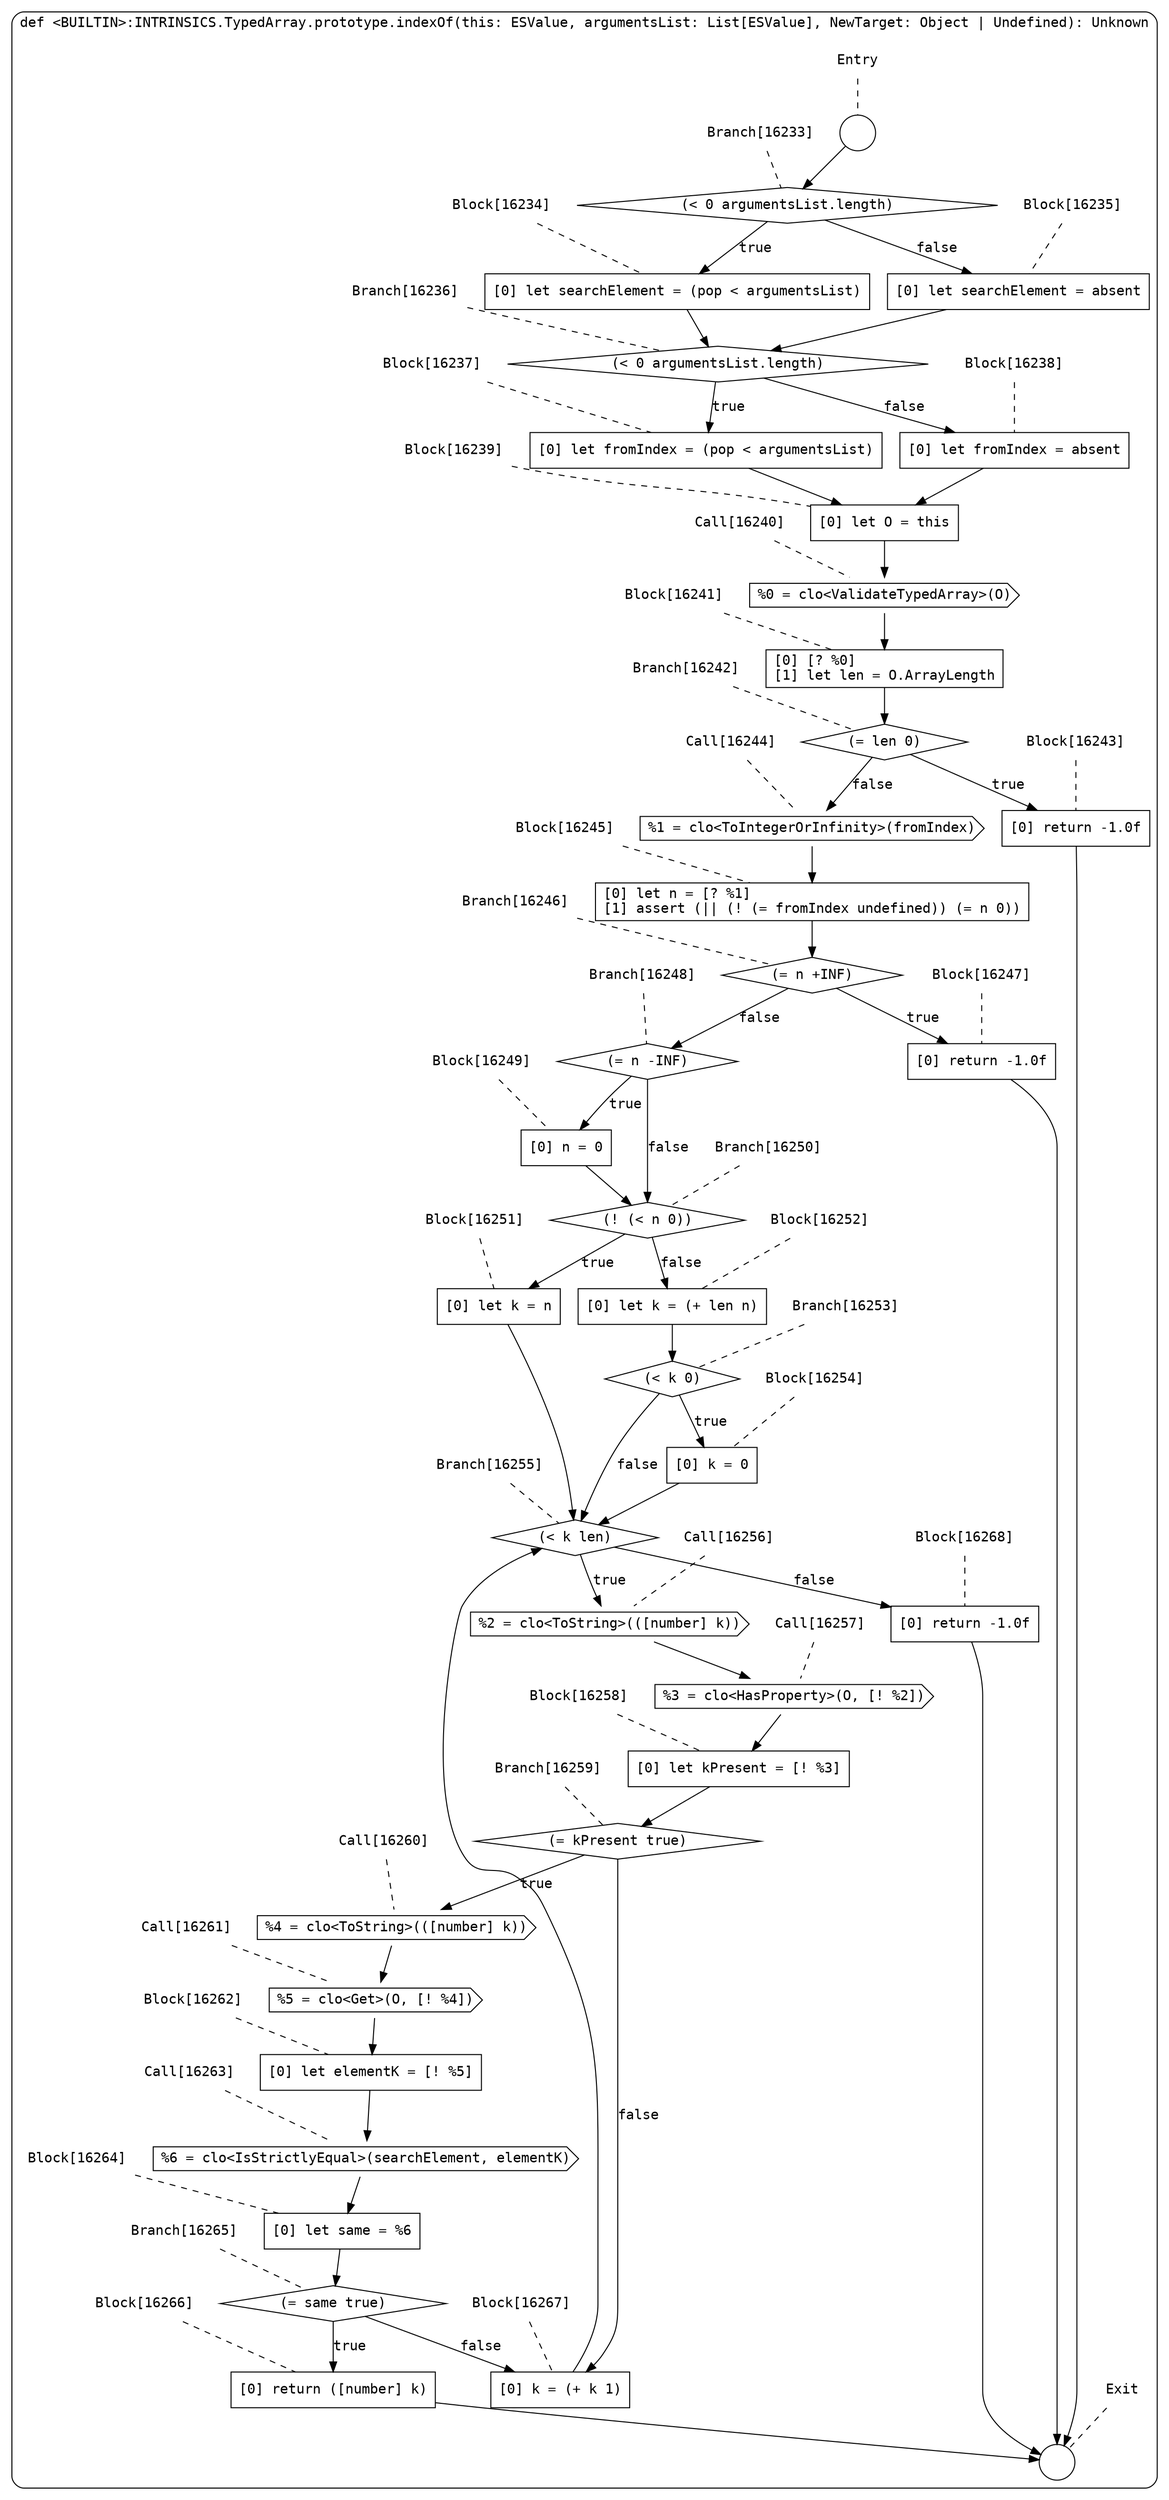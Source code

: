 digraph {
  graph [fontname = "Consolas"]
  node [fontname = "Consolas"]
  edge [fontname = "Consolas"]
  subgraph cluster2401 {
    label = "def <BUILTIN>:INTRINSICS.TypedArray.prototype.indexOf(this: ESValue, argumentsList: List[ESValue], NewTarget: Object | Undefined): Unknown"
    style = rounded
    cluster2401_entry_name [shape=none, label=<<font color="black">Entry</font>>]
    cluster2401_entry_name -> cluster2401_entry [arrowhead=none, color="black", style=dashed]
    cluster2401_entry [shape=circle label=" " color="black" fillcolor="white" style=filled]
    cluster2401_entry -> node16233 [color="black"]
    cluster2401_exit_name [shape=none, label=<<font color="black">Exit</font>>]
    cluster2401_exit_name -> cluster2401_exit [arrowhead=none, color="black", style=dashed]
    cluster2401_exit [shape=circle label=" " color="black" fillcolor="white" style=filled]
    node16233_name [shape=none, label=<<font color="black">Branch[16233]</font>>]
    node16233_name -> node16233 [arrowhead=none, color="black", style=dashed]
    node16233 [shape=diamond, label=<<font color="black">(&lt; 0 argumentsList.length)</font>> color="black" fillcolor="white", style=filled]
    node16233 -> node16234 [label=<<font color="black">true</font>> color="black"]
    node16233 -> node16235 [label=<<font color="black">false</font>> color="black"]
    node16234_name [shape=none, label=<<font color="black">Block[16234]</font>>]
    node16234_name -> node16234 [arrowhead=none, color="black", style=dashed]
    node16234 [shape=box, label=<<font color="black">[0] let searchElement = (pop &lt; argumentsList)<BR ALIGN="LEFT"/></font>> color="black" fillcolor="white", style=filled]
    node16234 -> node16236 [color="black"]
    node16235_name [shape=none, label=<<font color="black">Block[16235]</font>>]
    node16235_name -> node16235 [arrowhead=none, color="black", style=dashed]
    node16235 [shape=box, label=<<font color="black">[0] let searchElement = absent<BR ALIGN="LEFT"/></font>> color="black" fillcolor="white", style=filled]
    node16235 -> node16236 [color="black"]
    node16236_name [shape=none, label=<<font color="black">Branch[16236]</font>>]
    node16236_name -> node16236 [arrowhead=none, color="black", style=dashed]
    node16236 [shape=diamond, label=<<font color="black">(&lt; 0 argumentsList.length)</font>> color="black" fillcolor="white", style=filled]
    node16236 -> node16237 [label=<<font color="black">true</font>> color="black"]
    node16236 -> node16238 [label=<<font color="black">false</font>> color="black"]
    node16237_name [shape=none, label=<<font color="black">Block[16237]</font>>]
    node16237_name -> node16237 [arrowhead=none, color="black", style=dashed]
    node16237 [shape=box, label=<<font color="black">[0] let fromIndex = (pop &lt; argumentsList)<BR ALIGN="LEFT"/></font>> color="black" fillcolor="white", style=filled]
    node16237 -> node16239 [color="black"]
    node16238_name [shape=none, label=<<font color="black">Block[16238]</font>>]
    node16238_name -> node16238 [arrowhead=none, color="black", style=dashed]
    node16238 [shape=box, label=<<font color="black">[0] let fromIndex = absent<BR ALIGN="LEFT"/></font>> color="black" fillcolor="white", style=filled]
    node16238 -> node16239 [color="black"]
    node16239_name [shape=none, label=<<font color="black">Block[16239]</font>>]
    node16239_name -> node16239 [arrowhead=none, color="black", style=dashed]
    node16239 [shape=box, label=<<font color="black">[0] let O = this<BR ALIGN="LEFT"/></font>> color="black" fillcolor="white", style=filled]
    node16239 -> node16240 [color="black"]
    node16240_name [shape=none, label=<<font color="black">Call[16240]</font>>]
    node16240_name -> node16240 [arrowhead=none, color="black", style=dashed]
    node16240 [shape=cds, label=<<font color="black">%0 = clo&lt;ValidateTypedArray&gt;(O)</font>> color="black" fillcolor="white", style=filled]
    node16240 -> node16241 [color="black"]
    node16241_name [shape=none, label=<<font color="black">Block[16241]</font>>]
    node16241_name -> node16241 [arrowhead=none, color="black", style=dashed]
    node16241 [shape=box, label=<<font color="black">[0] [? %0]<BR ALIGN="LEFT"/>[1] let len = O.ArrayLength<BR ALIGN="LEFT"/></font>> color="black" fillcolor="white", style=filled]
    node16241 -> node16242 [color="black"]
    node16242_name [shape=none, label=<<font color="black">Branch[16242]</font>>]
    node16242_name -> node16242 [arrowhead=none, color="black", style=dashed]
    node16242 [shape=diamond, label=<<font color="black">(= len 0)</font>> color="black" fillcolor="white", style=filled]
    node16242 -> node16243 [label=<<font color="black">true</font>> color="black"]
    node16242 -> node16244 [label=<<font color="black">false</font>> color="black"]
    node16243_name [shape=none, label=<<font color="black">Block[16243]</font>>]
    node16243_name -> node16243 [arrowhead=none, color="black", style=dashed]
    node16243 [shape=box, label=<<font color="black">[0] return -1.0f<BR ALIGN="LEFT"/></font>> color="black" fillcolor="white", style=filled]
    node16243 -> cluster2401_exit [color="black"]
    node16244_name [shape=none, label=<<font color="black">Call[16244]</font>>]
    node16244_name -> node16244 [arrowhead=none, color="black", style=dashed]
    node16244 [shape=cds, label=<<font color="black">%1 = clo&lt;ToIntegerOrInfinity&gt;(fromIndex)</font>> color="black" fillcolor="white", style=filled]
    node16244 -> node16245 [color="black"]
    node16245_name [shape=none, label=<<font color="black">Block[16245]</font>>]
    node16245_name -> node16245 [arrowhead=none, color="black", style=dashed]
    node16245 [shape=box, label=<<font color="black">[0] let n = [? %1]<BR ALIGN="LEFT"/>[1] assert (|| (! (= fromIndex undefined)) (= n 0))<BR ALIGN="LEFT"/></font>> color="black" fillcolor="white", style=filled]
    node16245 -> node16246 [color="black"]
    node16246_name [shape=none, label=<<font color="black">Branch[16246]</font>>]
    node16246_name -> node16246 [arrowhead=none, color="black", style=dashed]
    node16246 [shape=diamond, label=<<font color="black">(= n +INF)</font>> color="black" fillcolor="white", style=filled]
    node16246 -> node16247 [label=<<font color="black">true</font>> color="black"]
    node16246 -> node16248 [label=<<font color="black">false</font>> color="black"]
    node16247_name [shape=none, label=<<font color="black">Block[16247]</font>>]
    node16247_name -> node16247 [arrowhead=none, color="black", style=dashed]
    node16247 [shape=box, label=<<font color="black">[0] return -1.0f<BR ALIGN="LEFT"/></font>> color="black" fillcolor="white", style=filled]
    node16247 -> cluster2401_exit [color="black"]
    node16248_name [shape=none, label=<<font color="black">Branch[16248]</font>>]
    node16248_name -> node16248 [arrowhead=none, color="black", style=dashed]
    node16248 [shape=diamond, label=<<font color="black">(= n -INF)</font>> color="black" fillcolor="white", style=filled]
    node16248 -> node16249 [label=<<font color="black">true</font>> color="black"]
    node16248 -> node16250 [label=<<font color="black">false</font>> color="black"]
    node16249_name [shape=none, label=<<font color="black">Block[16249]</font>>]
    node16249_name -> node16249 [arrowhead=none, color="black", style=dashed]
    node16249 [shape=box, label=<<font color="black">[0] n = 0<BR ALIGN="LEFT"/></font>> color="black" fillcolor="white", style=filled]
    node16249 -> node16250 [color="black"]
    node16250_name [shape=none, label=<<font color="black">Branch[16250]</font>>]
    node16250_name -> node16250 [arrowhead=none, color="black", style=dashed]
    node16250 [shape=diamond, label=<<font color="black">(! (&lt; n 0))</font>> color="black" fillcolor="white", style=filled]
    node16250 -> node16251 [label=<<font color="black">true</font>> color="black"]
    node16250 -> node16252 [label=<<font color="black">false</font>> color="black"]
    node16251_name [shape=none, label=<<font color="black">Block[16251]</font>>]
    node16251_name -> node16251 [arrowhead=none, color="black", style=dashed]
    node16251 [shape=box, label=<<font color="black">[0] let k = n<BR ALIGN="LEFT"/></font>> color="black" fillcolor="white", style=filled]
    node16251 -> node16255 [color="black"]
    node16252_name [shape=none, label=<<font color="black">Block[16252]</font>>]
    node16252_name -> node16252 [arrowhead=none, color="black", style=dashed]
    node16252 [shape=box, label=<<font color="black">[0] let k = (+ len n)<BR ALIGN="LEFT"/></font>> color="black" fillcolor="white", style=filled]
    node16252 -> node16253 [color="black"]
    node16255_name [shape=none, label=<<font color="black">Branch[16255]</font>>]
    node16255_name -> node16255 [arrowhead=none, color="black", style=dashed]
    node16255 [shape=diamond, label=<<font color="black">(&lt; k len)</font>> color="black" fillcolor="white", style=filled]
    node16255 -> node16256 [label=<<font color="black">true</font>> color="black"]
    node16255 -> node16268 [label=<<font color="black">false</font>> color="black"]
    node16253_name [shape=none, label=<<font color="black">Branch[16253]</font>>]
    node16253_name -> node16253 [arrowhead=none, color="black", style=dashed]
    node16253 [shape=diamond, label=<<font color="black">(&lt; k 0)</font>> color="black" fillcolor="white", style=filled]
    node16253 -> node16254 [label=<<font color="black">true</font>> color="black"]
    node16253 -> node16255 [label=<<font color="black">false</font>> color="black"]
    node16256_name [shape=none, label=<<font color="black">Call[16256]</font>>]
    node16256_name -> node16256 [arrowhead=none, color="black", style=dashed]
    node16256 [shape=cds, label=<<font color="black">%2 = clo&lt;ToString&gt;(([number] k))</font>> color="black" fillcolor="white", style=filled]
    node16256 -> node16257 [color="black"]
    node16268_name [shape=none, label=<<font color="black">Block[16268]</font>>]
    node16268_name -> node16268 [arrowhead=none, color="black", style=dashed]
    node16268 [shape=box, label=<<font color="black">[0] return -1.0f<BR ALIGN="LEFT"/></font>> color="black" fillcolor="white", style=filled]
    node16268 -> cluster2401_exit [color="black"]
    node16254_name [shape=none, label=<<font color="black">Block[16254]</font>>]
    node16254_name -> node16254 [arrowhead=none, color="black", style=dashed]
    node16254 [shape=box, label=<<font color="black">[0] k = 0<BR ALIGN="LEFT"/></font>> color="black" fillcolor="white", style=filled]
    node16254 -> node16255 [color="black"]
    node16257_name [shape=none, label=<<font color="black">Call[16257]</font>>]
    node16257_name -> node16257 [arrowhead=none, color="black", style=dashed]
    node16257 [shape=cds, label=<<font color="black">%3 = clo&lt;HasProperty&gt;(O, [! %2])</font>> color="black" fillcolor="white", style=filled]
    node16257 -> node16258 [color="black"]
    node16258_name [shape=none, label=<<font color="black">Block[16258]</font>>]
    node16258_name -> node16258 [arrowhead=none, color="black", style=dashed]
    node16258 [shape=box, label=<<font color="black">[0] let kPresent = [! %3]<BR ALIGN="LEFT"/></font>> color="black" fillcolor="white", style=filled]
    node16258 -> node16259 [color="black"]
    node16259_name [shape=none, label=<<font color="black">Branch[16259]</font>>]
    node16259_name -> node16259 [arrowhead=none, color="black", style=dashed]
    node16259 [shape=diamond, label=<<font color="black">(= kPresent true)</font>> color="black" fillcolor="white", style=filled]
    node16259 -> node16260 [label=<<font color="black">true</font>> color="black"]
    node16259 -> node16267 [label=<<font color="black">false</font>> color="black"]
    node16260_name [shape=none, label=<<font color="black">Call[16260]</font>>]
    node16260_name -> node16260 [arrowhead=none, color="black", style=dashed]
    node16260 [shape=cds, label=<<font color="black">%4 = clo&lt;ToString&gt;(([number] k))</font>> color="black" fillcolor="white", style=filled]
    node16260 -> node16261 [color="black"]
    node16267_name [shape=none, label=<<font color="black">Block[16267]</font>>]
    node16267_name -> node16267 [arrowhead=none, color="black", style=dashed]
    node16267 [shape=box, label=<<font color="black">[0] k = (+ k 1)<BR ALIGN="LEFT"/></font>> color="black" fillcolor="white", style=filled]
    node16267 -> node16255 [color="black"]
    node16261_name [shape=none, label=<<font color="black">Call[16261]</font>>]
    node16261_name -> node16261 [arrowhead=none, color="black", style=dashed]
    node16261 [shape=cds, label=<<font color="black">%5 = clo&lt;Get&gt;(O, [! %4])</font>> color="black" fillcolor="white", style=filled]
    node16261 -> node16262 [color="black"]
    node16262_name [shape=none, label=<<font color="black">Block[16262]</font>>]
    node16262_name -> node16262 [arrowhead=none, color="black", style=dashed]
    node16262 [shape=box, label=<<font color="black">[0] let elementK = [! %5]<BR ALIGN="LEFT"/></font>> color="black" fillcolor="white", style=filled]
    node16262 -> node16263 [color="black"]
    node16263_name [shape=none, label=<<font color="black">Call[16263]</font>>]
    node16263_name -> node16263 [arrowhead=none, color="black", style=dashed]
    node16263 [shape=cds, label=<<font color="black">%6 = clo&lt;IsStrictlyEqual&gt;(searchElement, elementK)</font>> color="black" fillcolor="white", style=filled]
    node16263 -> node16264 [color="black"]
    node16264_name [shape=none, label=<<font color="black">Block[16264]</font>>]
    node16264_name -> node16264 [arrowhead=none, color="black", style=dashed]
    node16264 [shape=box, label=<<font color="black">[0] let same = %6<BR ALIGN="LEFT"/></font>> color="black" fillcolor="white", style=filled]
    node16264 -> node16265 [color="black"]
    node16265_name [shape=none, label=<<font color="black">Branch[16265]</font>>]
    node16265_name -> node16265 [arrowhead=none, color="black", style=dashed]
    node16265 [shape=diamond, label=<<font color="black">(= same true)</font>> color="black" fillcolor="white", style=filled]
    node16265 -> node16266 [label=<<font color="black">true</font>> color="black"]
    node16265 -> node16267 [label=<<font color="black">false</font>> color="black"]
    node16266_name [shape=none, label=<<font color="black">Block[16266]</font>>]
    node16266_name -> node16266 [arrowhead=none, color="black", style=dashed]
    node16266 [shape=box, label=<<font color="black">[0] return ([number] k)<BR ALIGN="LEFT"/></font>> color="black" fillcolor="white", style=filled]
    node16266 -> cluster2401_exit [color="black"]
  }
}